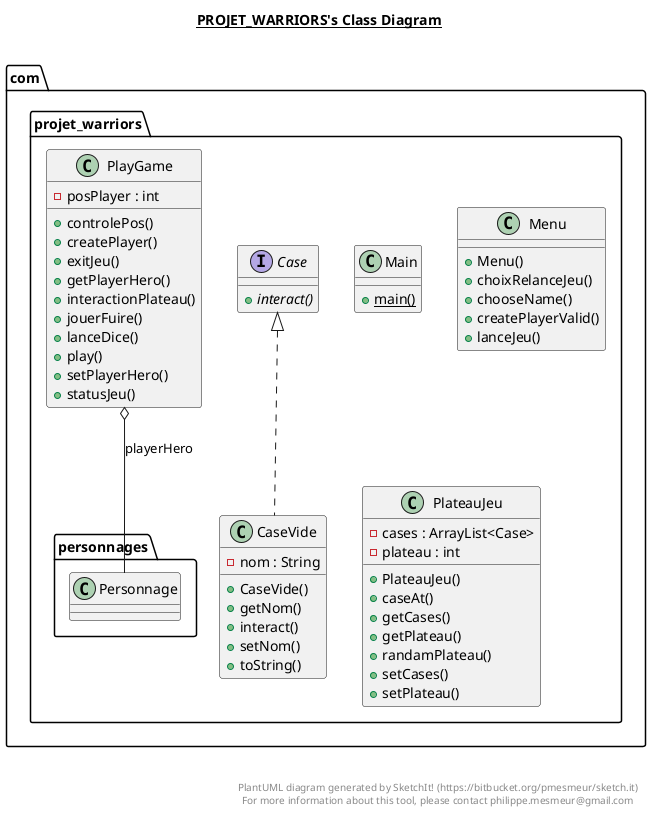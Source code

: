 @startuml

title __PROJET_WARRIORS's Class Diagram__\n

  namespace com.projet_warriors {
    interface com.projet_warriors.Case {
        {abstract} + interact()
    }
  }
  

  namespace com.projet_warriors {
    class com.projet_warriors.CaseVide {
        - nom : String
        + CaseVide()
        + getNom()
        + interact()
        + setNom()
        + toString()
    }
  }
  

  namespace com.projet_warriors {
    class com.projet_warriors.Main {
        {static} + main()
    }
  }
  

  namespace com.projet_warriors {
    class com.projet_warriors.Menu {
        + Menu()
        + choixRelanceJeu()
        + chooseName()
        + createPlayerValid()
        + lanceJeu()
    }
  }
  

  namespace com.projet_warriors {
    class com.projet_warriors.PlateauJeu {
        - cases : ArrayList<Case>
        - plateau : int
        + PlateauJeu()
        + caseAt()
        + getCases()
        + getPlateau()
        + randamPlateau()
        + setCases()
        + setPlateau()
    }
  }
  

  namespace com.projet_warriors {
    class com.projet_warriors.PlayGame {
        - posPlayer : int
        + controlePos()
        + createPlayer()
        + exitJeu()
        + getPlayerHero()
        + interactionPlateau()
        + jouerFuire()
        + lanceDice()
        + play()
        + setPlayerHero()
        + statusJeu()
    }
  }
  

  com.projet_warriors.CaseVide .up.|> com.projet_warriors.Case
  com.projet_warriors.PlayGame o-- com.projet_warriors.personnages.Personnage : playerHero


right footer


PlantUML diagram generated by SketchIt! (https://bitbucket.org/pmesmeur/sketch.it)
For more information about this tool, please contact philippe.mesmeur@gmail.com
endfooter

@enduml
